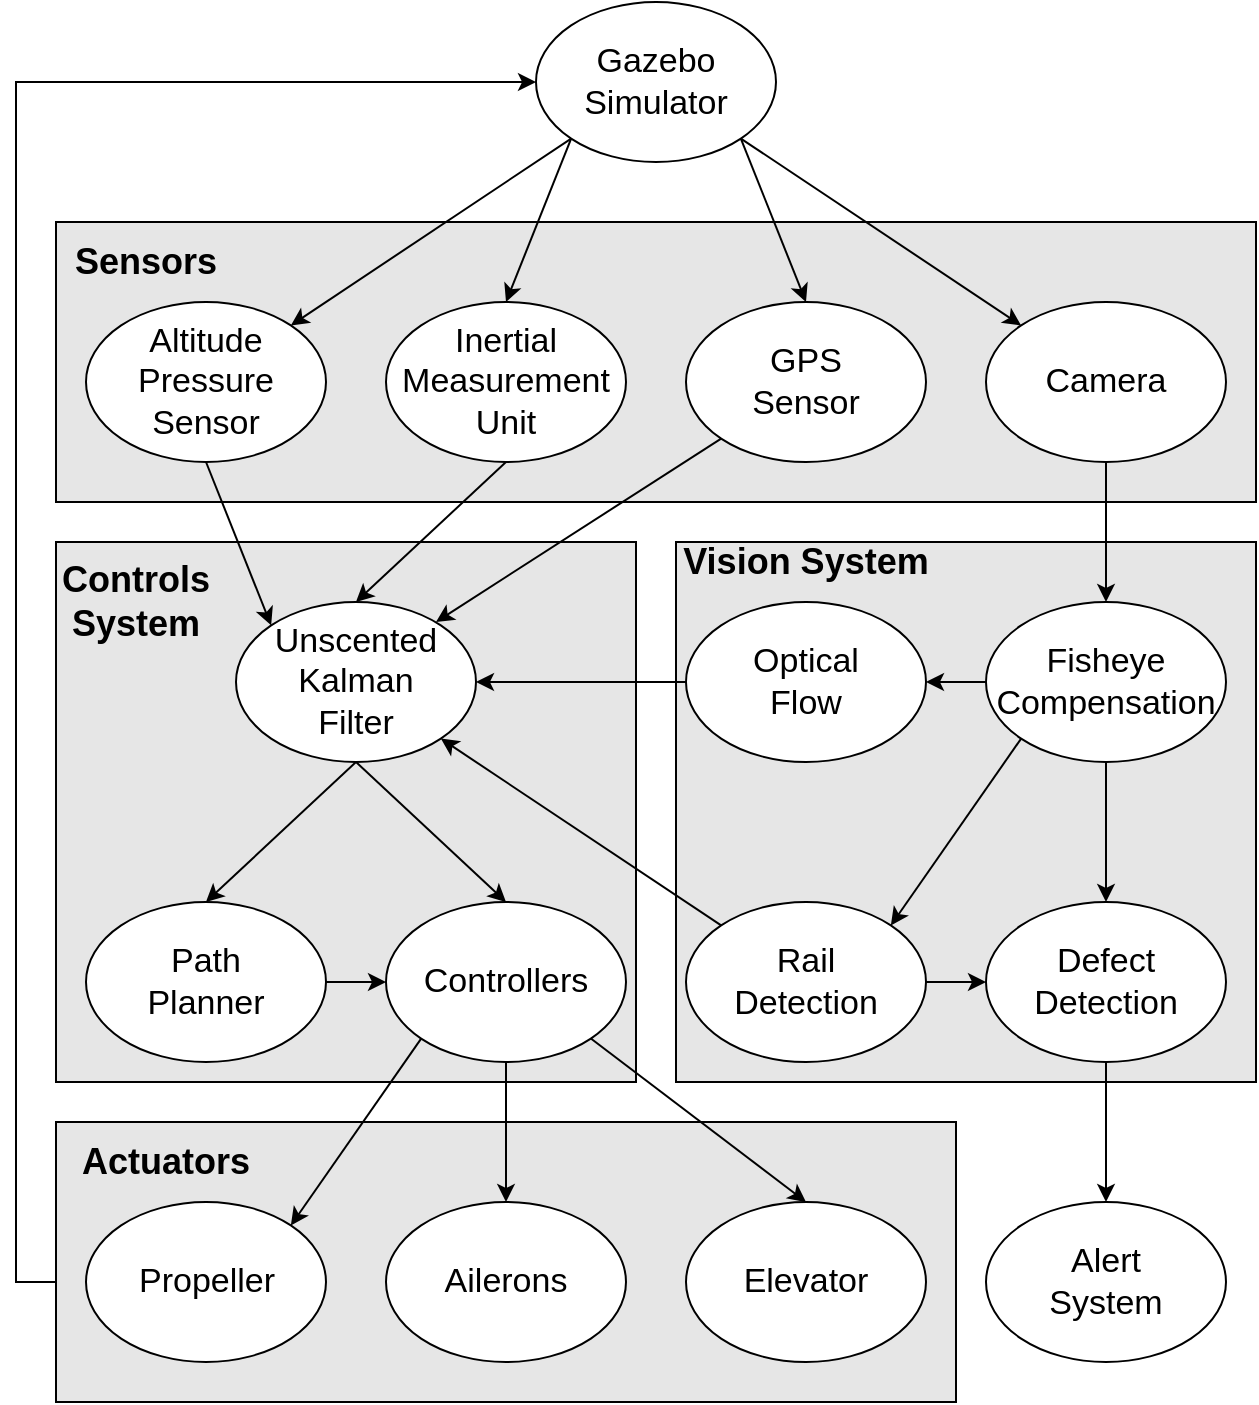<mxfile version="17.1.3" type="device"><diagram id="1mFABWRLwp8AvH9I4K5b" name="Page-1"><mxGraphModel dx="1703" dy="792" grid="1" gridSize="10" guides="1" tooltips="1" connect="1" arrows="1" fold="1" page="1" pageScale="1" pageWidth="850" pageHeight="1100" math="0" shadow="0"><root><mxCell id="0"/><mxCell id="1" parent="0"/><mxCell id="AEdr2to0DkjDo2_jnqbM-76" style="edgeStyle=orthogonalEdgeStyle;rounded=0;orthogonalLoop=1;jettySize=auto;html=1;exitX=0;exitY=0.5;exitDx=0;exitDy=0;entryX=0;entryY=0.5;entryDx=0;entryDy=0;" parent="1" source="AEdr2to0DkjDo2_jnqbM-68" target="AEdr2to0DkjDo2_jnqbM-1" edge="1"><mxGeometry relative="1" as="geometry"><Array as="points"><mxPoint x="140" y="700"/><mxPoint x="120" y="700"/><mxPoint x="120" y="100"/></Array></mxGeometry></mxCell><mxCell id="AEdr2to0DkjDo2_jnqbM-68" value="" style="rounded=0;whiteSpace=wrap;html=1;fillColor=#E6E6E6;" parent="1" vertex="1"><mxGeometry x="140" y="620" width="450" height="140" as="geometry"/></mxCell><mxCell id="AEdr2to0DkjDo2_jnqbM-59" value="" style="rounded=0;whiteSpace=wrap;html=1;fillColor=#E6E6E6;" parent="1" vertex="1"><mxGeometry x="140" y="330" width="290" height="270" as="geometry"/></mxCell><mxCell id="AEdr2to0DkjDo2_jnqbM-37" value="" style="rounded=0;whiteSpace=wrap;html=1;fillColor=#E6E6E6;" parent="1" vertex="1"><mxGeometry x="450" y="330" width="290" height="270" as="geometry"/></mxCell><mxCell id="AEdr2to0DkjDo2_jnqbM-22" value="" style="rounded=0;whiteSpace=wrap;html=1;fillColor=#E6E6E6;" parent="1" vertex="1"><mxGeometry x="140" y="170" width="600" height="140" as="geometry"/></mxCell><mxCell id="AEdr2to0DkjDo2_jnqbM-1" value="" style="ellipse;whiteSpace=wrap;html=1;" parent="1" vertex="1"><mxGeometry x="380" y="60" width="120" height="80" as="geometry"/></mxCell><mxCell id="AEdr2to0DkjDo2_jnqbM-2" value="&lt;font style=&quot;font-size: 17px&quot;&gt;Gazebo Simulator&lt;/font&gt;" style="text;html=1;strokeColor=none;fillColor=none;align=center;verticalAlign=middle;whiteSpace=wrap;rounded=0;" parent="1" vertex="1"><mxGeometry x="420" y="90" width="40" height="20" as="geometry"/></mxCell><mxCell id="AEdr2to0DkjDo2_jnqbM-3" value="" style="ellipse;whiteSpace=wrap;html=1;" parent="1" vertex="1"><mxGeometry x="155" y="210" width="120" height="80" as="geometry"/></mxCell><mxCell id="AEdr2to0DkjDo2_jnqbM-4" value="" style="ellipse;whiteSpace=wrap;html=1;" parent="1" vertex="1"><mxGeometry x="305" y="210" width="120" height="80" as="geometry"/></mxCell><mxCell id="AEdr2to0DkjDo2_jnqbM-5" value="" style="ellipse;whiteSpace=wrap;html=1;" parent="1" vertex="1"><mxGeometry x="455" y="210" width="120" height="80" as="geometry"/></mxCell><mxCell id="AEdr2to0DkjDo2_jnqbM-7" value="&lt;font style=&quot;font-size: 17px&quot;&gt;Altitude Pressure Sensor&lt;/font&gt;" style="text;html=1;strokeColor=none;fillColor=none;align=center;verticalAlign=middle;whiteSpace=wrap;rounded=0;" parent="1" vertex="1"><mxGeometry x="195" y="240" width="40" height="20" as="geometry"/></mxCell><mxCell id="AEdr2to0DkjDo2_jnqbM-8" value="&lt;font style=&quot;font-size: 17px&quot;&gt;Inertial Measurement Unit&lt;/font&gt;" style="text;html=1;strokeColor=none;fillColor=none;align=center;verticalAlign=middle;whiteSpace=wrap;rounded=0;" parent="1" vertex="1"><mxGeometry x="330" y="230" width="70" height="40" as="geometry"/></mxCell><mxCell id="AEdr2to0DkjDo2_jnqbM-10" value="&lt;font style=&quot;font-size: 17px&quot;&gt;GPS&lt;br&gt;Sensor&lt;/font&gt;" style="text;html=1;strokeColor=none;fillColor=none;align=center;verticalAlign=middle;whiteSpace=wrap;rounded=0;" parent="1" vertex="1"><mxGeometry x="495" y="240" width="40" height="20" as="geometry"/></mxCell><mxCell id="AEdr2to0DkjDo2_jnqbM-11" value="" style="endArrow=classic;html=1;exitX=0;exitY=1;exitDx=0;exitDy=0;entryX=0.5;entryY=0;entryDx=0;entryDy=0;" parent="1" source="AEdr2to0DkjDo2_jnqbM-1" target="AEdr2to0DkjDo2_jnqbM-4" edge="1"><mxGeometry width="50" height="50" relative="1" as="geometry"><mxPoint x="280" y="240" as="sourcePoint"/><mxPoint x="330" y="190" as="targetPoint"/></mxGeometry></mxCell><mxCell id="AEdr2to0DkjDo2_jnqbM-12" value="" style="ellipse;whiteSpace=wrap;html=1;" parent="1" vertex="1"><mxGeometry x="605" y="210" width="120" height="80" as="geometry"/></mxCell><mxCell id="AEdr2to0DkjDo2_jnqbM-13" value="&lt;font style=&quot;font-size: 17px&quot;&gt;Camera&lt;/font&gt;" style="text;html=1;strokeColor=none;fillColor=none;align=center;verticalAlign=middle;whiteSpace=wrap;rounded=0;" parent="1" vertex="1"><mxGeometry x="645" y="240" width="40" height="20" as="geometry"/></mxCell><mxCell id="AEdr2to0DkjDo2_jnqbM-15" value="" style="endArrow=classic;html=1;entryX=0.5;entryY=0;entryDx=0;entryDy=0;exitX=1;exitY=1;exitDx=0;exitDy=0;" parent="1" source="AEdr2to0DkjDo2_jnqbM-1" target="AEdr2to0DkjDo2_jnqbM-5" edge="1"><mxGeometry width="50" height="50" relative="1" as="geometry"><mxPoint x="440" y="140" as="sourcePoint"/><mxPoint x="530" y="190" as="targetPoint"/></mxGeometry></mxCell><mxCell id="AEdr2to0DkjDo2_jnqbM-20" value="" style="endArrow=classic;html=1;entryX=0;entryY=0;entryDx=0;entryDy=0;exitX=1;exitY=1;exitDx=0;exitDy=0;" parent="1" source="AEdr2to0DkjDo2_jnqbM-1" target="AEdr2to0DkjDo2_jnqbM-12" edge="1"><mxGeometry width="50" height="50" relative="1" as="geometry"><mxPoint x="440" y="190" as="sourcePoint"/><mxPoint x="420" y="180" as="targetPoint"/></mxGeometry></mxCell><mxCell id="AEdr2to0DkjDo2_jnqbM-23" value="&lt;font style=&quot;font-size: 18px&quot;&gt;&lt;b&gt;Sensors&lt;/b&gt;&lt;/font&gt;" style="text;html=1;strokeColor=none;fillColor=none;align=center;verticalAlign=middle;whiteSpace=wrap;rounded=0;" parent="1" vertex="1"><mxGeometry x="165" y="180" width="40" height="20" as="geometry"/></mxCell><mxCell id="AEdr2to0DkjDo2_jnqbM-24" value="" style="ellipse;whiteSpace=wrap;html=1;" parent="1" vertex="1"><mxGeometry x="605" y="360" width="120" height="80" as="geometry"/></mxCell><mxCell id="AEdr2to0DkjDo2_jnqbM-25" value="&lt;font style=&quot;font-size: 17px&quot;&gt;Fisheye Compensation&lt;/font&gt;" style="text;html=1;strokeColor=none;fillColor=none;align=center;verticalAlign=middle;whiteSpace=wrap;rounded=0;" parent="1" vertex="1"><mxGeometry x="645" y="390" width="40" height="20" as="geometry"/></mxCell><mxCell id="AEdr2to0DkjDo2_jnqbM-26" value="" style="endArrow=classic;html=1;exitX=0.5;exitY=1;exitDx=0;exitDy=0;entryX=0.5;entryY=0;entryDx=0;entryDy=0;" parent="1" source="AEdr2to0DkjDo2_jnqbM-12" target="AEdr2to0DkjDo2_jnqbM-24" edge="1"><mxGeometry width="50" height="50" relative="1" as="geometry"><mxPoint x="600" y="270" as="sourcePoint"/><mxPoint x="650" y="220" as="targetPoint"/></mxGeometry></mxCell><mxCell id="AEdr2to0DkjDo2_jnqbM-27" value="" style="ellipse;whiteSpace=wrap;html=1;" parent="1" vertex="1"><mxGeometry x="455" y="360" width="120" height="80" as="geometry"/></mxCell><mxCell id="AEdr2to0DkjDo2_jnqbM-29" value="" style="endArrow=classic;html=1;entryX=1;entryY=0;entryDx=0;entryDy=0;exitX=0;exitY=1;exitDx=0;exitDy=0;" parent="1" source="AEdr2to0DkjDo2_jnqbM-1" target="AEdr2to0DkjDo2_jnqbM-3" edge="1"><mxGeometry width="50" height="50" relative="1" as="geometry"><mxPoint x="400" y="150" as="sourcePoint"/><mxPoint x="650" y="220" as="targetPoint"/></mxGeometry></mxCell><mxCell id="AEdr2to0DkjDo2_jnqbM-30" value="" style="endArrow=classic;html=1;exitX=0;exitY=0.5;exitDx=0;exitDy=0;entryX=1;entryY=0.5;entryDx=0;entryDy=0;" parent="1" source="AEdr2to0DkjDo2_jnqbM-24" target="AEdr2to0DkjDo2_jnqbM-27" edge="1"><mxGeometry width="50" height="50" relative="1" as="geometry"><mxPoint x="620" y="360" as="sourcePoint"/><mxPoint x="600" y="500" as="targetPoint"/></mxGeometry></mxCell><mxCell id="AEdr2to0DkjDo2_jnqbM-33" value="" style="ellipse;whiteSpace=wrap;html=1;" parent="1" vertex="1"><mxGeometry x="455" y="510" width="120" height="80" as="geometry"/></mxCell><mxCell id="AEdr2to0DkjDo2_jnqbM-34" value="" style="endArrow=classic;html=1;entryX=1;entryY=0;entryDx=0;entryDy=0;exitX=0;exitY=1;exitDx=0;exitDy=0;" parent="1" source="AEdr2to0DkjDo2_jnqbM-24" target="AEdr2to0DkjDo2_jnqbM-33" edge="1"><mxGeometry width="50" height="50" relative="1" as="geometry"><mxPoint x="620" y="450" as="sourcePoint"/><mxPoint x="670" y="400" as="targetPoint"/></mxGeometry></mxCell><mxCell id="AEdr2to0DkjDo2_jnqbM-31" value="&lt;font style=&quot;font-size: 17px&quot;&gt;Optical Flow&lt;/font&gt;" style="text;html=1;strokeColor=none;fillColor=none;align=center;verticalAlign=middle;whiteSpace=wrap;rounded=0;" parent="1" vertex="1"><mxGeometry x="495" y="390" width="40" height="20" as="geometry"/></mxCell><mxCell id="AEdr2to0DkjDo2_jnqbM-35" value="" style="ellipse;whiteSpace=wrap;html=1;" parent="1" vertex="1"><mxGeometry x="230" y="360" width="120" height="80" as="geometry"/></mxCell><mxCell id="AEdr2to0DkjDo2_jnqbM-32" value="&lt;font style=&quot;font-size: 17px&quot;&gt;Rail Detection&lt;/font&gt;" style="text;html=1;strokeColor=none;fillColor=none;align=center;verticalAlign=middle;whiteSpace=wrap;rounded=0;" parent="1" vertex="1"><mxGeometry x="495" y="540" width="40" height="20" as="geometry"/></mxCell><mxCell id="AEdr2to0DkjDo2_jnqbM-38" value="&lt;font style=&quot;font-size: 18px&quot;&gt;&lt;b&gt;Vision System&lt;/b&gt;&lt;/font&gt;" style="text;html=1;strokeColor=none;fillColor=none;align=center;verticalAlign=middle;whiteSpace=wrap;rounded=0;" parent="1" vertex="1"><mxGeometry x="440" y="330" width="150" height="20" as="geometry"/></mxCell><mxCell id="AEdr2to0DkjDo2_jnqbM-39" value="&lt;font style=&quot;font-size: 17px&quot;&gt;Unscented Kalman Filter&lt;/font&gt;" style="text;html=1;strokeColor=none;fillColor=none;align=center;verticalAlign=middle;whiteSpace=wrap;rounded=0;" parent="1" vertex="1"><mxGeometry x="270" y="390" width="40" height="20" as="geometry"/></mxCell><mxCell id="AEdr2to0DkjDo2_jnqbM-41" value="" style="endArrow=classic;html=1;exitX=0.5;exitY=1;exitDx=0;exitDy=0;entryX=0;entryY=0;entryDx=0;entryDy=0;" parent="1" source="AEdr2to0DkjDo2_jnqbM-3" target="AEdr2to0DkjDo2_jnqbM-35" edge="1"><mxGeometry width="50" height="50" relative="1" as="geometry"><mxPoint x="610" y="450" as="sourcePoint"/><mxPoint x="660" y="400" as="targetPoint"/></mxGeometry></mxCell><mxCell id="AEdr2to0DkjDo2_jnqbM-42" value="" style="endArrow=classic;html=1;exitX=0.5;exitY=1;exitDx=0;exitDy=0;entryX=0.5;entryY=0;entryDx=0;entryDy=0;" parent="1" source="AEdr2to0DkjDo2_jnqbM-4" target="AEdr2to0DkjDo2_jnqbM-35" edge="1"><mxGeometry width="50" height="50" relative="1" as="geometry"><mxPoint x="610" y="450" as="sourcePoint"/><mxPoint x="300" y="360" as="targetPoint"/></mxGeometry></mxCell><mxCell id="AEdr2to0DkjDo2_jnqbM-43" value="" style="endArrow=classic;html=1;exitX=0;exitY=0.5;exitDx=0;exitDy=0;entryX=1;entryY=0.5;entryDx=0;entryDy=0;" parent="1" source="AEdr2to0DkjDo2_jnqbM-27" target="AEdr2to0DkjDo2_jnqbM-35" edge="1"><mxGeometry width="50" height="50" relative="1" as="geometry"><mxPoint x="610" y="450" as="sourcePoint"/><mxPoint x="660" y="400" as="targetPoint"/></mxGeometry></mxCell><mxCell id="AEdr2to0DkjDo2_jnqbM-44" value="" style="endArrow=classic;html=1;exitX=0;exitY=0;exitDx=0;exitDy=0;entryX=1;entryY=1;entryDx=0;entryDy=0;" parent="1" source="AEdr2to0DkjDo2_jnqbM-33" target="AEdr2to0DkjDo2_jnqbM-35" edge="1"><mxGeometry width="50" height="50" relative="1" as="geometry"><mxPoint x="610" y="450" as="sourcePoint"/><mxPoint x="340" y="480" as="targetPoint"/></mxGeometry></mxCell><mxCell id="AEdr2to0DkjDo2_jnqbM-45" value="" style="ellipse;whiteSpace=wrap;html=1;" parent="1" vertex="1"><mxGeometry x="155" y="510" width="120" height="80" as="geometry"/></mxCell><mxCell id="AEdr2to0DkjDo2_jnqbM-46" value="" style="endArrow=classic;html=1;exitX=0;exitY=1;exitDx=0;exitDy=0;" parent="1" source="AEdr2to0DkjDo2_jnqbM-5" edge="1"><mxGeometry width="50" height="50" relative="1" as="geometry"><mxPoint x="460" y="360" as="sourcePoint"/><mxPoint x="330" y="370" as="targetPoint"/></mxGeometry></mxCell><mxCell id="AEdr2to0DkjDo2_jnqbM-47" value="&lt;font style=&quot;font-size: 17px&quot;&gt;Path Planner&lt;/font&gt;" style="text;html=1;strokeColor=none;fillColor=none;align=center;verticalAlign=middle;whiteSpace=wrap;rounded=0;" parent="1" vertex="1"><mxGeometry x="195" y="540" width="40" height="20" as="geometry"/></mxCell><mxCell id="AEdr2to0DkjDo2_jnqbM-48" value="" style="ellipse;whiteSpace=wrap;html=1;" parent="1" vertex="1"><mxGeometry x="605" y="510" width="120" height="80" as="geometry"/></mxCell><mxCell id="AEdr2to0DkjDo2_jnqbM-49" value="" style="endArrow=classic;html=1;exitX=1;exitY=0.5;exitDx=0;exitDy=0;entryX=0;entryY=0.5;entryDx=0;entryDy=0;" parent="1" source="AEdr2to0DkjDo2_jnqbM-33" target="AEdr2to0DkjDo2_jnqbM-48" edge="1"><mxGeometry width="50" height="50" relative="1" as="geometry"><mxPoint x="460" y="450" as="sourcePoint"/><mxPoint x="510" y="400" as="targetPoint"/></mxGeometry></mxCell><mxCell id="AEdr2to0DkjDo2_jnqbM-50" value="" style="endArrow=classic;html=1;exitX=0.5;exitY=1;exitDx=0;exitDy=0;entryX=0.5;entryY=0;entryDx=0;entryDy=0;" parent="1" source="AEdr2to0DkjDo2_jnqbM-24" target="AEdr2to0DkjDo2_jnqbM-48" edge="1"><mxGeometry width="50" height="50" relative="1" as="geometry"><mxPoint x="460" y="450" as="sourcePoint"/><mxPoint x="510" y="400" as="targetPoint"/></mxGeometry></mxCell><mxCell id="AEdr2to0DkjDo2_jnqbM-51" value="&lt;font style=&quot;font-size: 17px&quot;&gt;Defect Detection&lt;/font&gt;" style="text;html=1;strokeColor=none;fillColor=none;align=center;verticalAlign=middle;whiteSpace=wrap;rounded=0;" parent="1" vertex="1"><mxGeometry x="645" y="540" width="40" height="20" as="geometry"/></mxCell><mxCell id="AEdr2to0DkjDo2_jnqbM-53" value="" style="endArrow=classic;html=1;exitX=0.5;exitY=1;exitDx=0;exitDy=0;entryX=0.5;entryY=0;entryDx=0;entryDy=0;" parent="1" source="AEdr2to0DkjDo2_jnqbM-35" target="AEdr2to0DkjDo2_jnqbM-45" edge="1"><mxGeometry width="50" height="50" relative="1" as="geometry"><mxPoint x="460" y="450" as="sourcePoint"/><mxPoint x="510" y="400" as="targetPoint"/></mxGeometry></mxCell><mxCell id="AEdr2to0DkjDo2_jnqbM-54" value="" style="ellipse;whiteSpace=wrap;html=1;" parent="1" vertex="1"><mxGeometry x="305" y="510" width="120" height="80" as="geometry"/></mxCell><mxCell id="AEdr2to0DkjDo2_jnqbM-55" value="&lt;font style=&quot;font-size: 17px&quot;&gt;Controllers&lt;/font&gt;" style="text;html=1;strokeColor=none;fillColor=none;align=center;verticalAlign=middle;whiteSpace=wrap;rounded=0;" parent="1" vertex="1"><mxGeometry x="345" y="540" width="40" height="20" as="geometry"/></mxCell><mxCell id="AEdr2to0DkjDo2_jnqbM-57" value="" style="endArrow=classic;html=1;exitX=1;exitY=0.5;exitDx=0;exitDy=0;entryX=0;entryY=0.5;entryDx=0;entryDy=0;" parent="1" source="AEdr2to0DkjDo2_jnqbM-45" target="AEdr2to0DkjDo2_jnqbM-54" edge="1"><mxGeometry width="50" height="50" relative="1" as="geometry"><mxPoint x="350" y="570" as="sourcePoint"/><mxPoint x="400" y="520" as="targetPoint"/></mxGeometry></mxCell><mxCell id="AEdr2to0DkjDo2_jnqbM-58" value="" style="endArrow=classic;html=1;exitX=0.5;exitY=1;exitDx=0;exitDy=0;entryX=0.5;entryY=0;entryDx=0;entryDy=0;" parent="1" source="AEdr2to0DkjDo2_jnqbM-35" target="AEdr2to0DkjDo2_jnqbM-54" edge="1"><mxGeometry width="50" height="50" relative="1" as="geometry"><mxPoint x="350" y="570" as="sourcePoint"/><mxPoint x="400" y="520" as="targetPoint"/></mxGeometry></mxCell><mxCell id="AEdr2to0DkjDo2_jnqbM-60" value="&lt;font style=&quot;font-size: 18px&quot;&gt;&lt;b&gt;Controls System&lt;/b&gt;&lt;/font&gt;" style="text;html=1;strokeColor=none;fillColor=none;align=center;verticalAlign=middle;whiteSpace=wrap;rounded=0;" parent="1" vertex="1"><mxGeometry x="155" y="340" width="50" height="40" as="geometry"/></mxCell><mxCell id="AEdr2to0DkjDo2_jnqbM-61" value="" style="ellipse;whiteSpace=wrap;html=1;" parent="1" vertex="1"><mxGeometry x="155" y="660" width="120" height="80" as="geometry"/></mxCell><mxCell id="AEdr2to0DkjDo2_jnqbM-62" value="" style="ellipse;whiteSpace=wrap;html=1;" parent="1" vertex="1"><mxGeometry x="305" y="660" width="120" height="80" as="geometry"/></mxCell><mxCell id="AEdr2to0DkjDo2_jnqbM-63" value="" style="ellipse;whiteSpace=wrap;html=1;" parent="1" vertex="1"><mxGeometry x="455" y="660" width="120" height="80" as="geometry"/></mxCell><mxCell id="AEdr2to0DkjDo2_jnqbM-64" value="&lt;font style=&quot;font-size: 17px&quot;&gt;Ailerons&lt;/font&gt;" style="text;html=1;strokeColor=none;fillColor=none;align=center;verticalAlign=middle;whiteSpace=wrap;rounded=0;" parent="1" vertex="1"><mxGeometry x="345" y="690" width="40" height="20" as="geometry"/></mxCell><mxCell id="AEdr2to0DkjDo2_jnqbM-65" value="&lt;font style=&quot;font-size: 17px&quot;&gt;Propeller&lt;/font&gt;" style="text;html=1;align=center;verticalAlign=middle;resizable=0;points=[];autosize=1;strokeColor=none;" parent="1" vertex="1"><mxGeometry x="175" y="690" width="80" height="20" as="geometry"/></mxCell><mxCell id="AEdr2to0DkjDo2_jnqbM-66" value="&lt;font style=&quot;font-size: 18px&quot;&gt;&lt;b&gt;Actuators&lt;/b&gt;&lt;/font&gt;" style="text;html=1;strokeColor=none;fillColor=none;align=center;verticalAlign=middle;whiteSpace=wrap;rounded=0;" parent="1" vertex="1"><mxGeometry x="175" y="630" width="40" height="20" as="geometry"/></mxCell><mxCell id="AEdr2to0DkjDo2_jnqbM-67" value="&lt;font style=&quot;font-size: 17px&quot;&gt;Elevator&lt;br&gt;&lt;/font&gt;" style="text;html=1;strokeColor=none;fillColor=none;align=center;verticalAlign=middle;whiteSpace=wrap;rounded=0;" parent="1" vertex="1"><mxGeometry x="495" y="690" width="40" height="20" as="geometry"/></mxCell><mxCell id="AEdr2to0DkjDo2_jnqbM-69" value="" style="ellipse;whiteSpace=wrap;html=1;" parent="1" vertex="1"><mxGeometry x="605" y="660" width="120" height="80" as="geometry"/></mxCell><mxCell id="AEdr2to0DkjDo2_jnqbM-70" value="" style="endArrow=classic;html=1;exitX=0.5;exitY=1;exitDx=0;exitDy=0;entryX=0.5;entryY=0;entryDx=0;entryDy=0;" parent="1" source="AEdr2to0DkjDo2_jnqbM-54" target="AEdr2to0DkjDo2_jnqbM-62" edge="1"><mxGeometry width="50" height="50" relative="1" as="geometry"><mxPoint x="570" y="620" as="sourcePoint"/><mxPoint x="620" y="570" as="targetPoint"/></mxGeometry></mxCell><mxCell id="AEdr2to0DkjDo2_jnqbM-71" value="" style="endArrow=classic;html=1;exitX=1;exitY=1;exitDx=0;exitDy=0;entryX=0.5;entryY=0;entryDx=0;entryDy=0;" parent="1" source="AEdr2to0DkjDo2_jnqbM-54" target="AEdr2to0DkjDo2_jnqbM-63" edge="1"><mxGeometry width="50" height="50" relative="1" as="geometry"><mxPoint x="570" y="620" as="sourcePoint"/><mxPoint x="620" y="570" as="targetPoint"/></mxGeometry></mxCell><mxCell id="AEdr2to0DkjDo2_jnqbM-72" value="" style="endArrow=classic;html=1;exitX=0;exitY=1;exitDx=0;exitDy=0;entryX=1;entryY=0;entryDx=0;entryDy=0;" parent="1" source="AEdr2to0DkjDo2_jnqbM-54" target="AEdr2to0DkjDo2_jnqbM-61" edge="1"><mxGeometry width="50" height="50" relative="1" as="geometry"><mxPoint x="570" y="620" as="sourcePoint"/><mxPoint x="620" y="570" as="targetPoint"/></mxGeometry></mxCell><mxCell id="AEdr2to0DkjDo2_jnqbM-73" value="" style="endArrow=classic;html=1;exitX=0.5;exitY=1;exitDx=0;exitDy=0;entryX=0.5;entryY=0;entryDx=0;entryDy=0;" parent="1" source="AEdr2to0DkjDo2_jnqbM-48" target="AEdr2to0DkjDo2_jnqbM-69" edge="1"><mxGeometry width="50" height="50" relative="1" as="geometry"><mxPoint x="330" y="560" as="sourcePoint"/><mxPoint x="380" y="510" as="targetPoint"/></mxGeometry></mxCell><mxCell id="AEdr2to0DkjDo2_jnqbM-74" value="&lt;font style=&quot;font-size: 17px&quot;&gt;Alert System&lt;/font&gt;" style="text;html=1;strokeColor=none;fillColor=none;align=center;verticalAlign=middle;whiteSpace=wrap;rounded=0;" parent="1" vertex="1"><mxGeometry x="645" y="690" width="40" height="20" as="geometry"/></mxCell></root></mxGraphModel></diagram></mxfile>